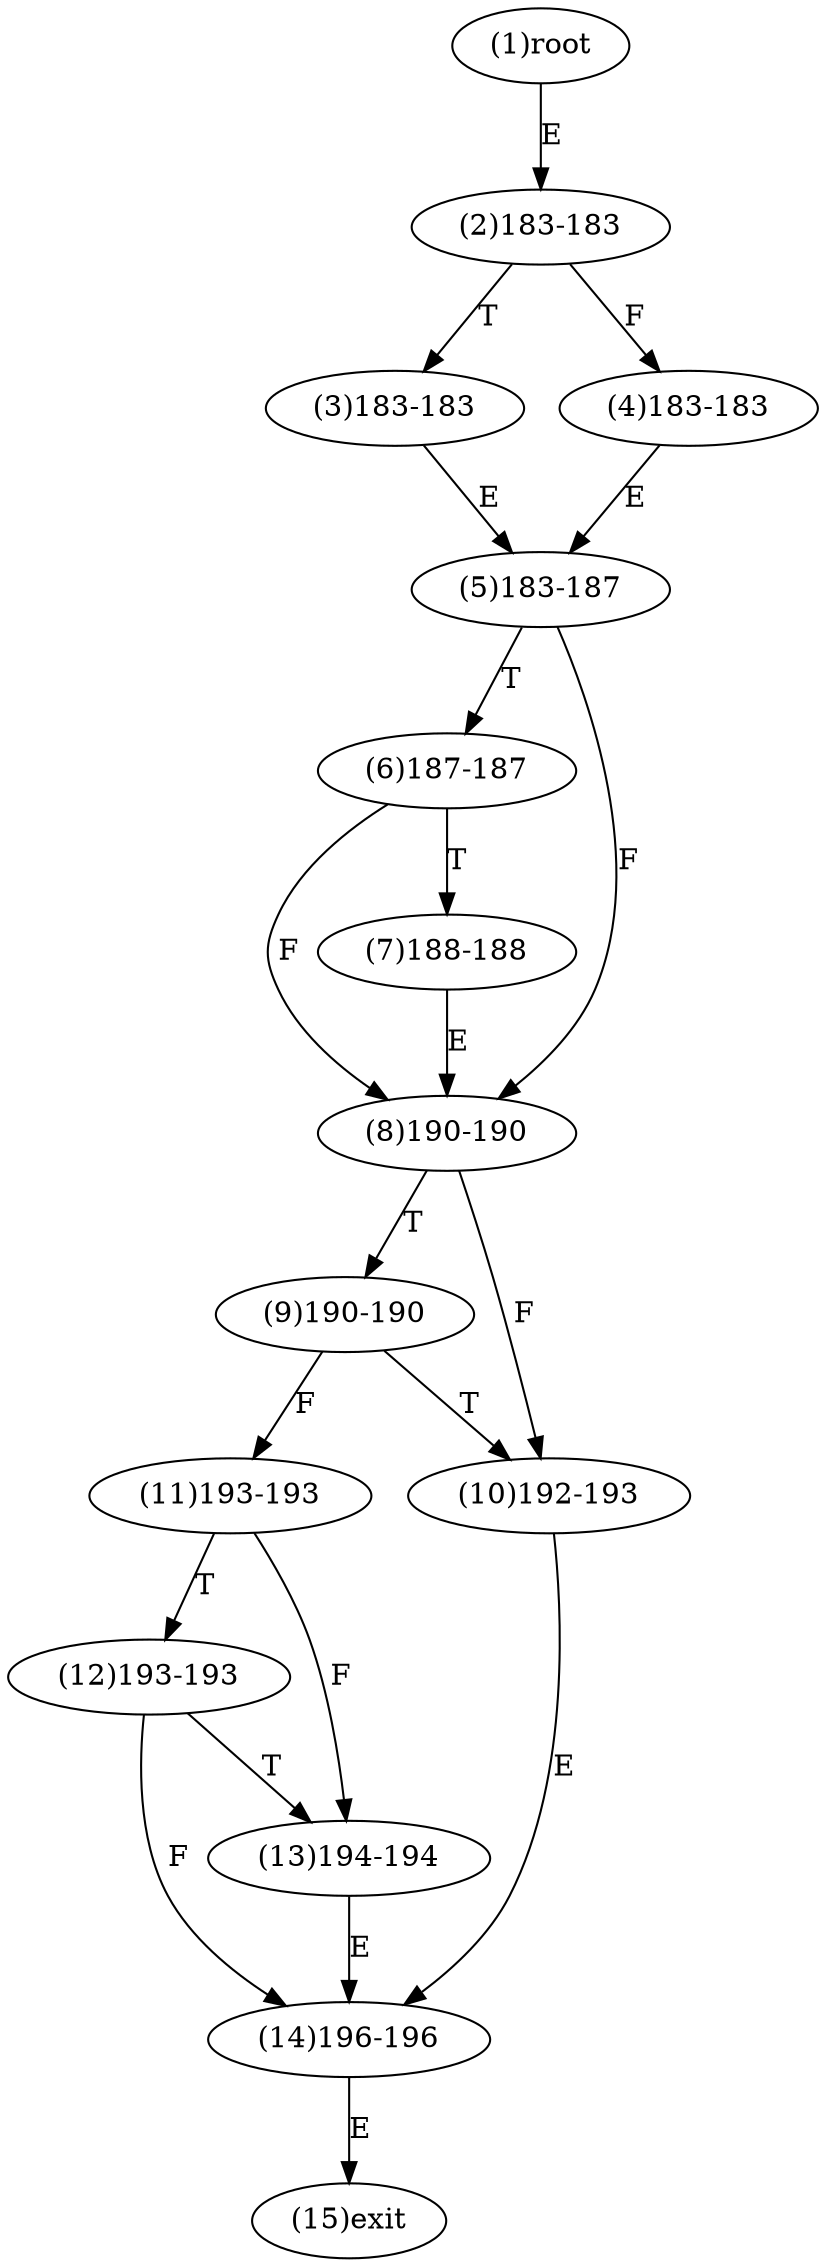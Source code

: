 digraph "" { 
1[ label="(1)root"];
2[ label="(2)183-183"];
3[ label="(3)183-183"];
4[ label="(4)183-183"];
5[ label="(5)183-187"];
6[ label="(6)187-187"];
7[ label="(7)188-188"];
8[ label="(8)190-190"];
9[ label="(9)190-190"];
10[ label="(10)192-193"];
11[ label="(11)193-193"];
12[ label="(12)193-193"];
13[ label="(13)194-194"];
14[ label="(14)196-196"];
15[ label="(15)exit"];
1->2[ label="E"];
2->4[ label="F"];
2->3[ label="T"];
3->5[ label="E"];
4->5[ label="E"];
5->8[ label="F"];
5->6[ label="T"];
6->8[ label="F"];
6->7[ label="T"];
7->8[ label="E"];
8->10[ label="F"];
8->9[ label="T"];
9->11[ label="F"];
9->10[ label="T"];
10->14[ label="E"];
11->13[ label="F"];
11->12[ label="T"];
12->14[ label="F"];
12->13[ label="T"];
13->14[ label="E"];
14->15[ label="E"];
}
